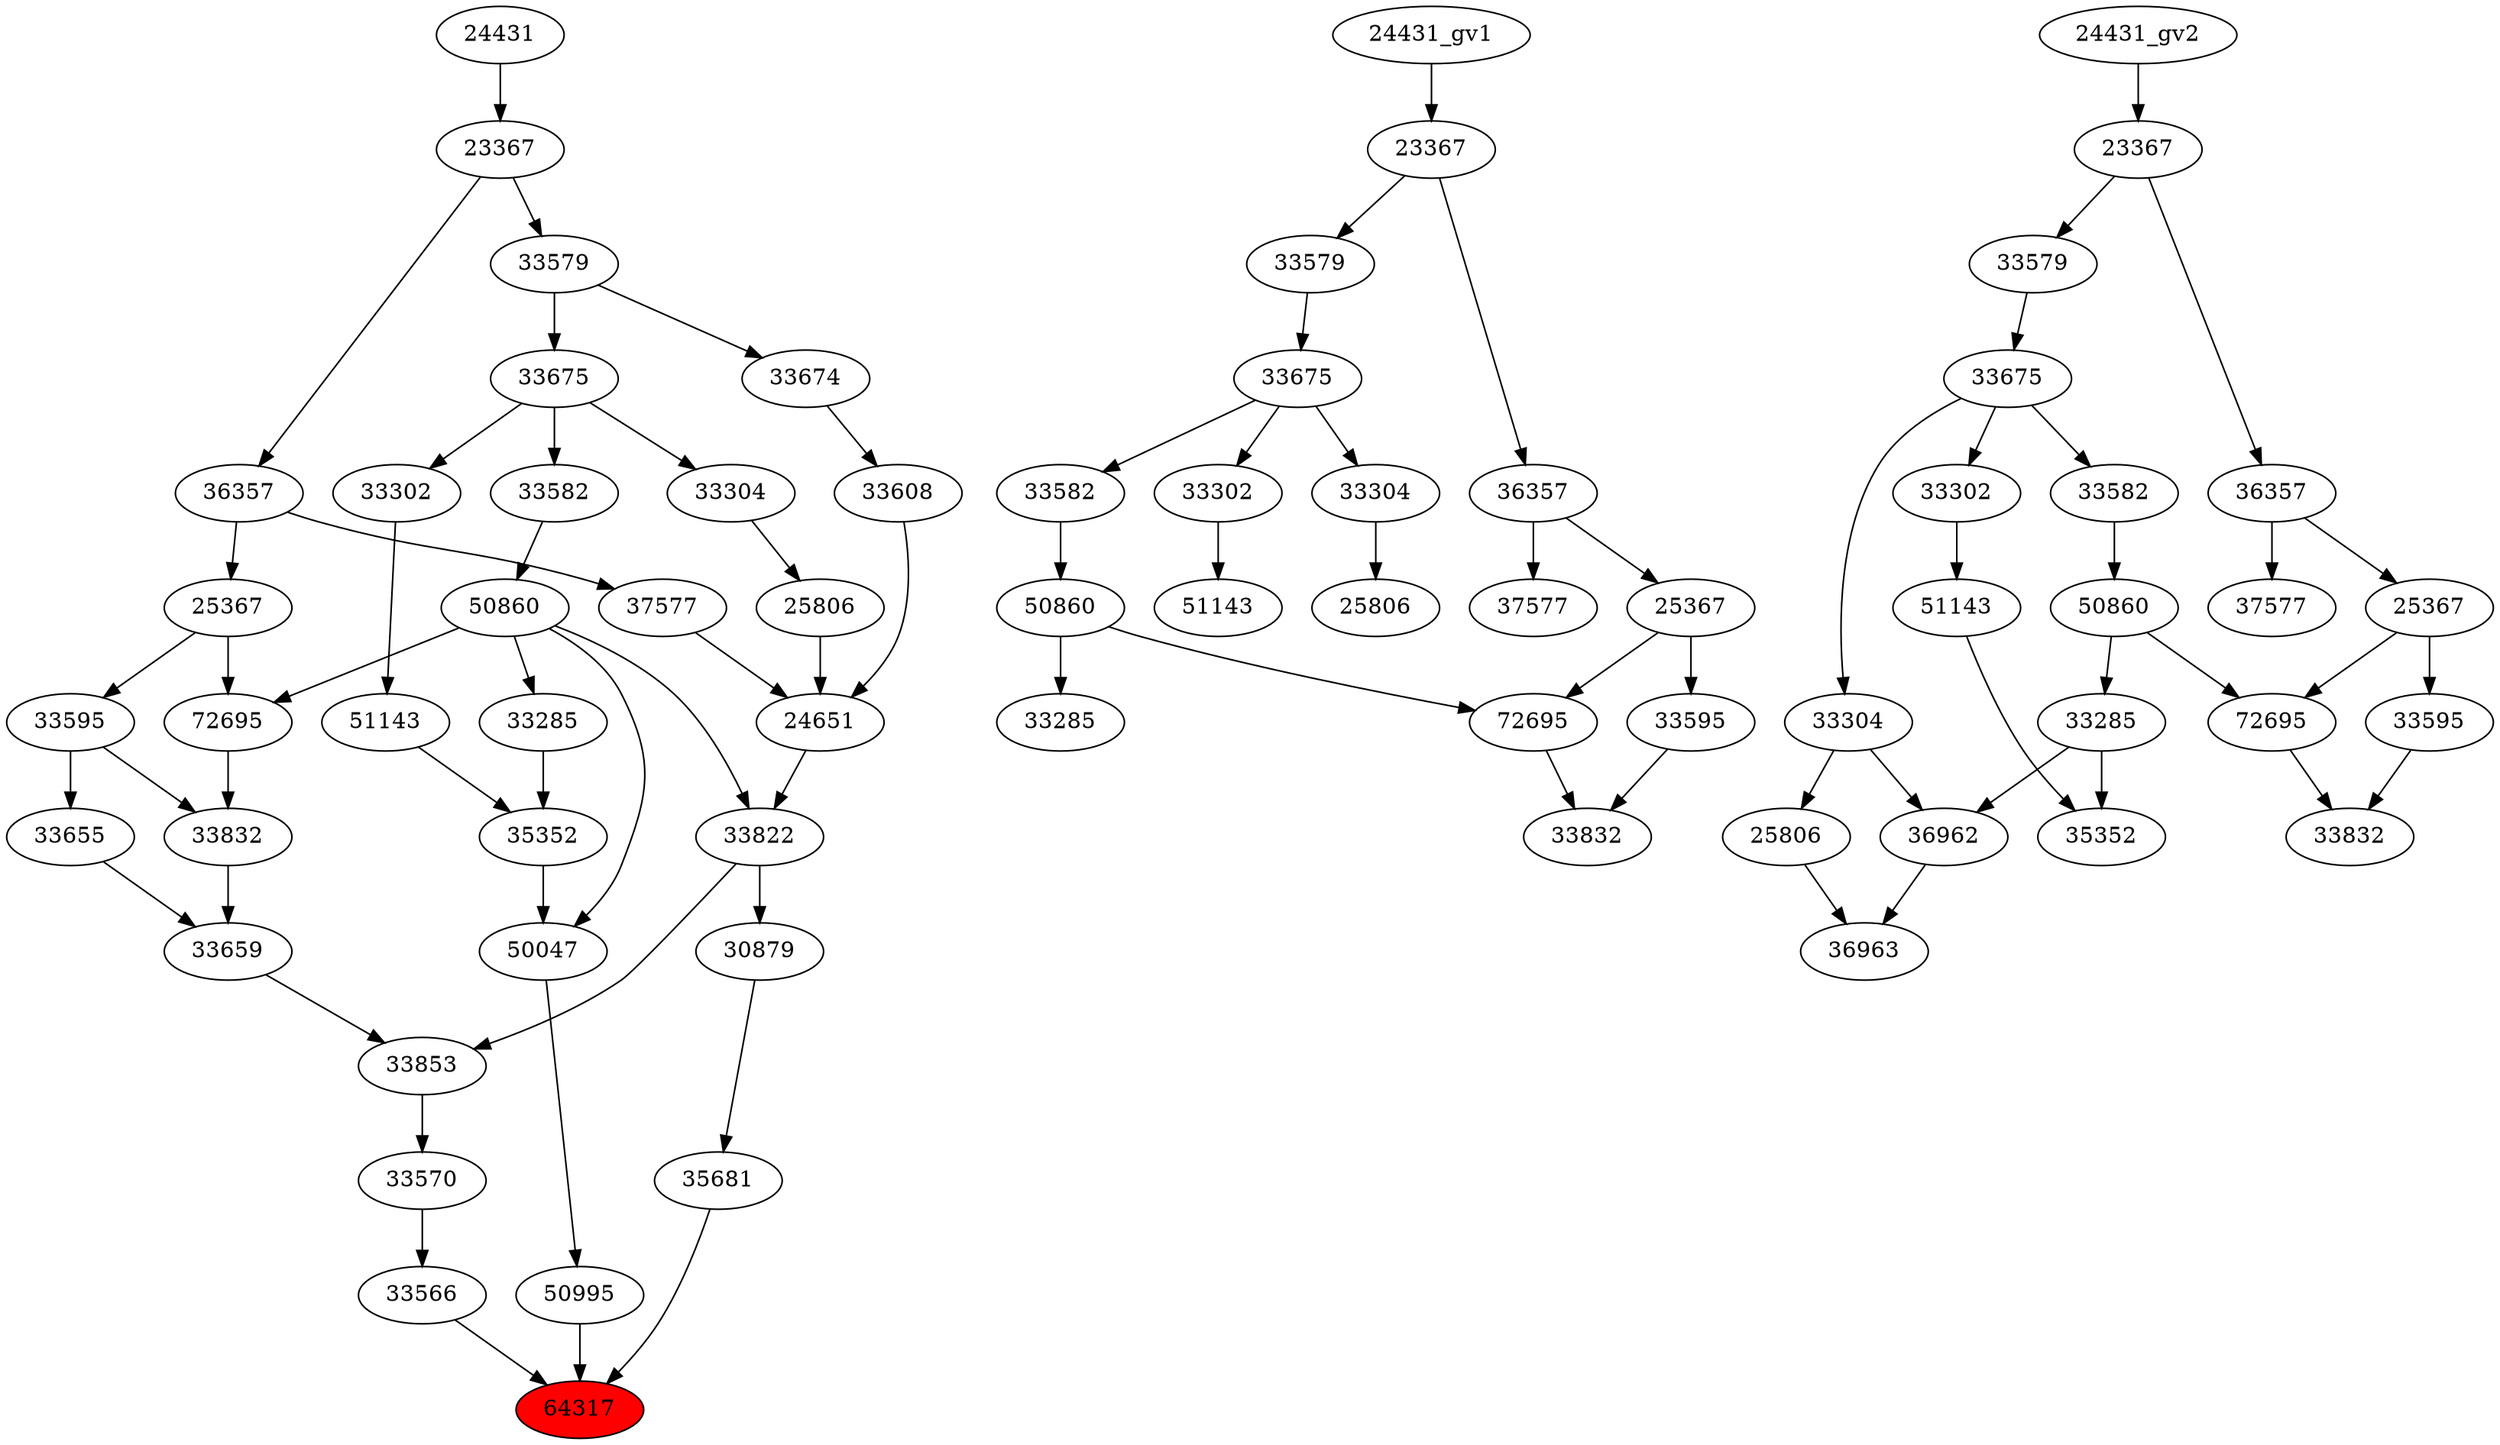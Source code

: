 strict digraph root {
	node [label="\N"];
	{
		node [fillcolor="",
			label="\N",
			style=""
		];
		64317		 [fillcolor=red,
			label=64317,
			style=filled];
		33566		 [label=33566];
		33566 -> 64317;
		50995		 [label=50995];
		50995 -> 64317;
		35681		 [label=35681];
		35681 -> 64317;
		33570		 [label=33570];
		33570 -> 33566;
		50047		 [label=50047];
		50047 -> 50995;
		30879		 [label=30879];
		30879 -> 35681;
		33853		 [label=33853];
		33853 -> 33570;
		35352		 [label=35352];
		35352 -> 50047;
		50860		 [label=50860];
		50860 -> 50047;
		33822		 [label=33822];
		50860 -> 33822;
		33285		 [label=33285];
		50860 -> 33285;
		72695		 [label=72695];
		50860 -> 72695;
		33822 -> 30879;
		33822 -> 33853;
		33659		 [label=33659];
		33659 -> 33853;
		33285 -> 35352;
		51143		 [label=51143];
		51143 -> 35352;
		33582		 [label=33582];
		33582 -> 50860;
		24651		 [label=24651];
		24651 -> 33822;
		33655		 [label=33655];
		33655 -> 33659;
		33832		 [label=33832];
		33832 -> 33659;
		33302		 [label=33302];
		33302 -> 51143;
		33675		 [label=33675];
		33675 -> 33582;
		33675 -> 33302;
		33304		 [label=33304];
		33675 -> 33304;
		25806		 [label=25806];
		25806 -> 24651;
		33608		 [label=33608];
		33608 -> 24651;
		37577		 [label=37577];
		37577 -> 24651;
		33595		 [label=33595];
		33595 -> 33655;
		33595 -> 33832;
		72695 -> 33832;
		33579		 [label=33579];
		33579 -> 33675;
		33674		 [label=33674];
		33579 -> 33674;
		33304 -> 25806;
		33674 -> 33608;
		36357		 [label=36357];
		36357 -> 37577;
		25367		 [label=25367];
		36357 -> 25367;
		25367 -> 33595;
		25367 -> 72695;
		23367		 [label=23367];
		23367 -> 33579;
		23367 -> 36357;
		24431		 [label=24431];
		24431 -> 23367;
	}
	{
		node [label="\N"];
		"50860_gv1"		 [label=50860];
		"33285_gv1"		 [label=33285];
		"50860_gv1" -> "33285_gv1";
		"72695_gv1"		 [label=72695];
		"50860_gv1" -> "72695_gv1";
		"33582_gv1"		 [label=33582];
		"33582_gv1" -> "50860_gv1";
		"51143_gv1"		 [label=51143];
		"33302_gv1"		 [label=33302];
		"33302_gv1" -> "51143_gv1";
		"33675_gv1"		 [label=33675];
		"33675_gv1" -> "33582_gv1";
		"33675_gv1" -> "33302_gv1";
		"33304_gv1"		 [label=33304];
		"33675_gv1" -> "33304_gv1";
		"33832_gv1"		 [label=33832];
		"72695_gv1" -> "33832_gv1";
		"33595_gv1"		 [label=33595];
		"33595_gv1" -> "33832_gv1";
		"33579_gv1"		 [label=33579];
		"33579_gv1" -> "33675_gv1";
		"25806_gv1"		 [label=25806];
		"33304_gv1" -> "25806_gv1";
		"37577_gv1"		 [label=37577];
		"36357_gv1"		 [label=36357];
		"36357_gv1" -> "37577_gv1";
		"25367_gv1"		 [label=25367];
		"36357_gv1" -> "25367_gv1";
		"25367_gv1" -> "72695_gv1";
		"25367_gv1" -> "33595_gv1";
		"23367_gv1"		 [label=23367];
		"23367_gv1" -> "33579_gv1";
		"23367_gv1" -> "36357_gv1";
		"24431_gv1" -> "23367_gv1";
	}
	{
		node [label="\N"];
		36963		 [label=36963];
		36962		 [label=36962];
		36962 -> 36963;
		"25806_gv2"		 [label=25806];
		"25806_gv2" -> 36963;
		"50860_gv2"		 [label=50860];
		"33285_gv2"		 [label=33285];
		"50860_gv2" -> "33285_gv2";
		"72695_gv2"		 [label=72695];
		"50860_gv2" -> "72695_gv2";
		"33582_gv2"		 [label=33582];
		"33582_gv2" -> "50860_gv2";
		"35352_gv1"		 [label=35352];
		"33285_gv2" -> 36962;
		"33285_gv2" -> "35352_gv1";
		"51143_gv2"		 [label=51143];
		"51143_gv2" -> "35352_gv1";
		"33832_gv2"		 [label=33832];
		"72695_gv2" -> "33832_gv2";
		"33595_gv2"		 [label=33595];
		"33595_gv2" -> "33832_gv2";
		"25367_gv2"		 [label=25367];
		"25367_gv2" -> "72695_gv2";
		"25367_gv2" -> "33595_gv2";
		"33304_gv2"		 [label=33304];
		"33304_gv2" -> 36962;
		"33304_gv2" -> "25806_gv2";
		"33675_gv2"		 [label=33675];
		"33675_gv2" -> "33582_gv2";
		"33675_gv2" -> "33304_gv2";
		"33302_gv2"		 [label=33302];
		"33675_gv2" -> "33302_gv2";
		"33302_gv2" -> "51143_gv2";
		"37577_gv2"		 [label=37577];
		"36357_gv2"		 [label=36357];
		"36357_gv2" -> "25367_gv2";
		"36357_gv2" -> "37577_gv2";
		"33579_gv2"		 [label=33579];
		"33579_gv2" -> "33675_gv2";
		"23367_gv2"		 [label=23367];
		"23367_gv2" -> "36357_gv2";
		"23367_gv2" -> "33579_gv2";
		"24431_gv2" -> "23367_gv2";
	}
}
